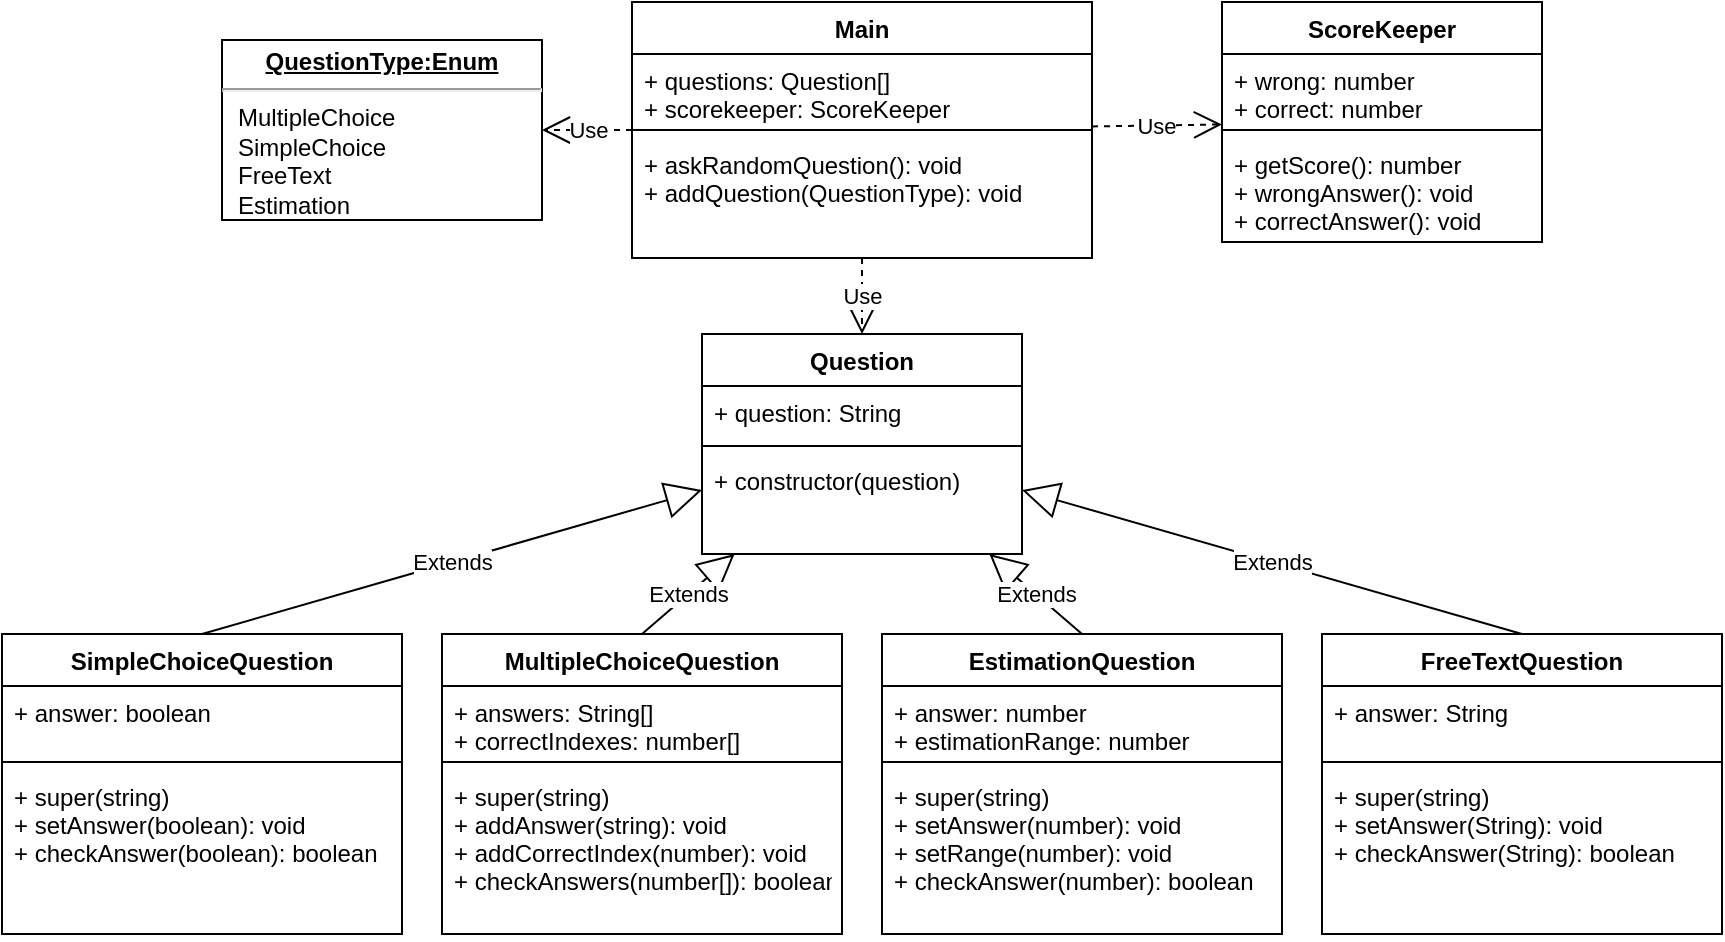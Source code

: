 <mxfile version="13.5.3" type="device"><diagram id="QiTbmqR6md21-e2GTGab" name="Page-1"><mxGraphModel dx="1422" dy="762" grid="1" gridSize="10" guides="1" tooltips="1" connect="1" arrows="1" fold="1" page="1" pageScale="1" pageWidth="827" pageHeight="1169" math="0" shadow="0"><root><mxCell id="0"/><mxCell id="1" parent="0"/><mxCell id="iUa_2lXoUjGUK1ZU6V5D-17" value="&lt;p style=&quot;margin: 0px ; margin-top: 4px ; text-align: center ; text-decoration: underline&quot;&gt;&lt;b&gt;QuestionType:Enum&lt;/b&gt;&lt;/p&gt;&lt;hr&gt;&lt;p style=&quot;margin: 0px ; margin-left: 8px&quot;&gt;MultipleChoice&lt;br&gt;SimpleChoice&lt;/p&gt;&lt;p style=&quot;margin: 0px ; margin-left: 8px&quot;&gt;FreeText&lt;/p&gt;&lt;p style=&quot;margin: 0px ; margin-left: 8px&quot;&gt;Estimation&lt;br&gt;&lt;br&gt;&lt;/p&gt;" style="verticalAlign=top;align=left;overflow=fill;fontSize=12;fontFamily=Helvetica;html=1;" vertex="1" parent="1"><mxGeometry x="130" y="33" width="160" height="90" as="geometry"/></mxCell><mxCell id="iUa_2lXoUjGUK1ZU6V5D-18" value="SimpleChoiceQuestion" style="swimlane;fontStyle=1;align=center;verticalAlign=top;childLayout=stackLayout;horizontal=1;startSize=26;horizontalStack=0;resizeParent=1;resizeParentMax=0;resizeLast=0;collapsible=1;marginBottom=0;" vertex="1" parent="1"><mxGeometry x="20" y="330" width="200" height="150" as="geometry"/></mxCell><mxCell id="iUa_2lXoUjGUK1ZU6V5D-19" value="+ answer: boolean" style="text;strokeColor=none;fillColor=none;align=left;verticalAlign=top;spacingLeft=4;spacingRight=4;overflow=hidden;rotatable=0;points=[[0,0.5],[1,0.5]];portConstraint=eastwest;" vertex="1" parent="iUa_2lXoUjGUK1ZU6V5D-18"><mxGeometry y="26" width="200" height="34" as="geometry"/></mxCell><mxCell id="iUa_2lXoUjGUK1ZU6V5D-20" value="" style="line;strokeWidth=1;fillColor=none;align=left;verticalAlign=middle;spacingTop=-1;spacingLeft=3;spacingRight=3;rotatable=0;labelPosition=right;points=[];portConstraint=eastwest;" vertex="1" parent="iUa_2lXoUjGUK1ZU6V5D-18"><mxGeometry y="60" width="200" height="8" as="geometry"/></mxCell><mxCell id="iUa_2lXoUjGUK1ZU6V5D-21" value="+ super(string)&#10;+ setAnswer(boolean): void&#10;+ checkAnswer(boolean): boolean" style="text;strokeColor=none;fillColor=none;align=left;verticalAlign=top;spacingLeft=4;spacingRight=4;overflow=hidden;rotatable=0;points=[[0,0.5],[1,0.5]];portConstraint=eastwest;" vertex="1" parent="iUa_2lXoUjGUK1ZU6V5D-18"><mxGeometry y="68" width="200" height="82" as="geometry"/></mxCell><mxCell id="iUa_2lXoUjGUK1ZU6V5D-13" value="MultipleChoiceQuestion" style="swimlane;fontStyle=1;align=center;verticalAlign=top;childLayout=stackLayout;horizontal=1;startSize=26;horizontalStack=0;resizeParent=1;resizeParentMax=0;resizeLast=0;collapsible=1;marginBottom=0;" vertex="1" parent="1"><mxGeometry x="240" y="330" width="200" height="150" as="geometry"/></mxCell><mxCell id="iUa_2lXoUjGUK1ZU6V5D-14" value="+ answers: String[]&#10;+ correctIndexes: number[]" style="text;strokeColor=none;fillColor=none;align=left;verticalAlign=top;spacingLeft=4;spacingRight=4;overflow=hidden;rotatable=0;points=[[0,0.5],[1,0.5]];portConstraint=eastwest;" vertex="1" parent="iUa_2lXoUjGUK1ZU6V5D-13"><mxGeometry y="26" width="200" height="34" as="geometry"/></mxCell><mxCell id="iUa_2lXoUjGUK1ZU6V5D-15" value="" style="line;strokeWidth=1;fillColor=none;align=left;verticalAlign=middle;spacingTop=-1;spacingLeft=3;spacingRight=3;rotatable=0;labelPosition=right;points=[];portConstraint=eastwest;" vertex="1" parent="iUa_2lXoUjGUK1ZU6V5D-13"><mxGeometry y="60" width="200" height="8" as="geometry"/></mxCell><mxCell id="iUa_2lXoUjGUK1ZU6V5D-16" value="+ super(string)&#10;+ addAnswer(string): void&#10;+ addCorrectIndex(number): void&#10;+ checkAnswers(number[]): boolean" style="text;strokeColor=none;fillColor=none;align=left;verticalAlign=top;spacingLeft=4;spacingRight=4;overflow=hidden;rotatable=0;points=[[0,0.5],[1,0.5]];portConstraint=eastwest;" vertex="1" parent="iUa_2lXoUjGUK1ZU6V5D-13"><mxGeometry y="68" width="200" height="82" as="geometry"/></mxCell><mxCell id="iUa_2lXoUjGUK1ZU6V5D-26" value="EstimationQuestion" style="swimlane;fontStyle=1;align=center;verticalAlign=top;childLayout=stackLayout;horizontal=1;startSize=26;horizontalStack=0;resizeParent=1;resizeParentMax=0;resizeLast=0;collapsible=1;marginBottom=0;" vertex="1" parent="1"><mxGeometry x="460" y="330" width="200" height="150" as="geometry"/></mxCell><mxCell id="iUa_2lXoUjGUK1ZU6V5D-33" value="Extends" style="endArrow=block;endSize=16;endFill=0;html=1;" edge="1" parent="iUa_2lXoUjGUK1ZU6V5D-26" target="iUa_2lXoUjGUK1ZU6V5D-5"><mxGeometry width="160" relative="1" as="geometry"><mxPoint x="100" as="sourcePoint"/><mxPoint x="260" as="targetPoint"/></mxGeometry></mxCell><mxCell id="iUa_2lXoUjGUK1ZU6V5D-27" value="+ answer: number&#10;+ estimationRange: number" style="text;strokeColor=none;fillColor=none;align=left;verticalAlign=top;spacingLeft=4;spacingRight=4;overflow=hidden;rotatable=0;points=[[0,0.5],[1,0.5]];portConstraint=eastwest;" vertex="1" parent="iUa_2lXoUjGUK1ZU6V5D-26"><mxGeometry y="26" width="200" height="34" as="geometry"/></mxCell><mxCell id="iUa_2lXoUjGUK1ZU6V5D-28" value="" style="line;strokeWidth=1;fillColor=none;align=left;verticalAlign=middle;spacingTop=-1;spacingLeft=3;spacingRight=3;rotatable=0;labelPosition=right;points=[];portConstraint=eastwest;" vertex="1" parent="iUa_2lXoUjGUK1ZU6V5D-26"><mxGeometry y="60" width="200" height="8" as="geometry"/></mxCell><mxCell id="iUa_2lXoUjGUK1ZU6V5D-29" value="+ super(string)&#10;+ setAnswer(number): void&#10;+ setRange(number): void&#10;+ checkAnswer(number): boolean" style="text;strokeColor=none;fillColor=none;align=left;verticalAlign=top;spacingLeft=4;spacingRight=4;overflow=hidden;rotatable=0;points=[[0,0.5],[1,0.5]];portConstraint=eastwest;" vertex="1" parent="iUa_2lXoUjGUK1ZU6V5D-26"><mxGeometry y="68" width="200" height="82" as="geometry"/></mxCell><mxCell id="iUa_2lXoUjGUK1ZU6V5D-22" value="FreeTextQuestion" style="swimlane;fontStyle=1;align=center;verticalAlign=top;childLayout=stackLayout;horizontal=1;startSize=26;horizontalStack=0;resizeParent=1;resizeParentMax=0;resizeLast=0;collapsible=1;marginBottom=0;" vertex="1" parent="1"><mxGeometry x="680" y="330" width="200" height="150" as="geometry"/></mxCell><mxCell id="iUa_2lXoUjGUK1ZU6V5D-23" value="+ answer: String" style="text;strokeColor=none;fillColor=none;align=left;verticalAlign=top;spacingLeft=4;spacingRight=4;overflow=hidden;rotatable=0;points=[[0,0.5],[1,0.5]];portConstraint=eastwest;" vertex="1" parent="iUa_2lXoUjGUK1ZU6V5D-22"><mxGeometry y="26" width="200" height="34" as="geometry"/></mxCell><mxCell id="iUa_2lXoUjGUK1ZU6V5D-24" value="" style="line;strokeWidth=1;fillColor=none;align=left;verticalAlign=middle;spacingTop=-1;spacingLeft=3;spacingRight=3;rotatable=0;labelPosition=right;points=[];portConstraint=eastwest;" vertex="1" parent="iUa_2lXoUjGUK1ZU6V5D-22"><mxGeometry y="60" width="200" height="8" as="geometry"/></mxCell><mxCell id="iUa_2lXoUjGUK1ZU6V5D-25" value="+ super(string)&#10;+ setAnswer(String): void&#10;+ checkAnswer(String): boolean" style="text;strokeColor=none;fillColor=none;align=left;verticalAlign=top;spacingLeft=4;spacingRight=4;overflow=hidden;rotatable=0;points=[[0,0.5],[1,0.5]];portConstraint=eastwest;" vertex="1" parent="iUa_2lXoUjGUK1ZU6V5D-22"><mxGeometry y="68" width="200" height="82" as="geometry"/></mxCell><mxCell id="iUa_2lXoUjGUK1ZU6V5D-1" value="Main" style="swimlane;fontStyle=1;align=center;verticalAlign=top;childLayout=stackLayout;horizontal=1;startSize=26;horizontalStack=0;resizeParent=1;resizeParentMax=0;resizeLast=0;collapsible=1;marginBottom=0;" vertex="1" parent="1"><mxGeometry x="335" y="14" width="230" height="128" as="geometry"/></mxCell><mxCell id="iUa_2lXoUjGUK1ZU6V5D-2" value="+ questions: Question[]&#10;+ scorekeeper: ScoreKeeper" style="text;strokeColor=none;fillColor=none;align=left;verticalAlign=top;spacingLeft=4;spacingRight=4;overflow=hidden;rotatable=0;points=[[0,0.5],[1,0.5]];portConstraint=eastwest;" vertex="1" parent="iUa_2lXoUjGUK1ZU6V5D-1"><mxGeometry y="26" width="230" height="34" as="geometry"/></mxCell><mxCell id="iUa_2lXoUjGUK1ZU6V5D-3" value="" style="line;strokeWidth=1;fillColor=none;align=left;verticalAlign=middle;spacingTop=-1;spacingLeft=3;spacingRight=3;rotatable=0;labelPosition=right;points=[];portConstraint=eastwest;" vertex="1" parent="iUa_2lXoUjGUK1ZU6V5D-1"><mxGeometry y="60" width="230" height="8" as="geometry"/></mxCell><mxCell id="iUa_2lXoUjGUK1ZU6V5D-4" value="+ askRandomQuestion(): void&#10;+ addQuestion(QuestionType): void" style="text;strokeColor=none;fillColor=none;align=left;verticalAlign=top;spacingLeft=4;spacingRight=4;overflow=hidden;rotatable=0;points=[[0,0.5],[1,0.5]];portConstraint=eastwest;" vertex="1" parent="iUa_2lXoUjGUK1ZU6V5D-1"><mxGeometry y="68" width="230" height="60" as="geometry"/></mxCell><mxCell id="iUa_2lXoUjGUK1ZU6V5D-9" value="ScoreKeeper" style="swimlane;fontStyle=1;align=center;verticalAlign=top;childLayout=stackLayout;horizontal=1;startSize=26;horizontalStack=0;resizeParent=1;resizeParentMax=0;resizeLast=0;collapsible=1;marginBottom=0;" vertex="1" parent="1"><mxGeometry x="630" y="14" width="160" height="120" as="geometry"/></mxCell><mxCell id="iUa_2lXoUjGUK1ZU6V5D-10" value="+ wrong: number&#10;+ correct: number" style="text;strokeColor=none;fillColor=none;align=left;verticalAlign=top;spacingLeft=4;spacingRight=4;overflow=hidden;rotatable=0;points=[[0,0.5],[1,0.5]];portConstraint=eastwest;" vertex="1" parent="iUa_2lXoUjGUK1ZU6V5D-9"><mxGeometry y="26" width="160" height="34" as="geometry"/></mxCell><mxCell id="iUa_2lXoUjGUK1ZU6V5D-11" value="" style="line;strokeWidth=1;fillColor=none;align=left;verticalAlign=middle;spacingTop=-1;spacingLeft=3;spacingRight=3;rotatable=0;labelPosition=right;points=[];portConstraint=eastwest;" vertex="1" parent="iUa_2lXoUjGUK1ZU6V5D-9"><mxGeometry y="60" width="160" height="8" as="geometry"/></mxCell><mxCell id="iUa_2lXoUjGUK1ZU6V5D-12" value="+ getScore(): number&#10;+ wrongAnswer(): void&#10;+ correctAnswer(): void" style="text;strokeColor=none;fillColor=none;align=left;verticalAlign=top;spacingLeft=4;spacingRight=4;overflow=hidden;rotatable=0;points=[[0,0.5],[1,0.5]];portConstraint=eastwest;" vertex="1" parent="iUa_2lXoUjGUK1ZU6V5D-9"><mxGeometry y="68" width="160" height="52" as="geometry"/></mxCell><mxCell id="iUa_2lXoUjGUK1ZU6V5D-30" value="Extends" style="endArrow=block;endSize=16;endFill=0;html=1;exitX=0.5;exitY=0;exitDx=0;exitDy=0;" edge="1" parent="1" source="iUa_2lXoUjGUK1ZU6V5D-18" target="iUa_2lXoUjGUK1ZU6V5D-5"><mxGeometry width="160" relative="1" as="geometry"><mxPoint x="110" y="210" as="sourcePoint"/><mxPoint x="270" y="210" as="targetPoint"/></mxGeometry></mxCell><mxCell id="iUa_2lXoUjGUK1ZU6V5D-31" value="Extends" style="endArrow=block;endSize=16;endFill=0;html=1;exitX=0.5;exitY=0;exitDx=0;exitDy=0;" edge="1" parent="1" source="iUa_2lXoUjGUK1ZU6V5D-13" target="iUa_2lXoUjGUK1ZU6V5D-5"><mxGeometry width="160" relative="1" as="geometry"><mxPoint x="130" y="340" as="sourcePoint"/><mxPoint x="380" y="275.606" as="targetPoint"/></mxGeometry></mxCell><mxCell id="iUa_2lXoUjGUK1ZU6V5D-5" value="Question" style="swimlane;fontStyle=1;align=center;verticalAlign=top;childLayout=stackLayout;horizontal=1;startSize=26;horizontalStack=0;resizeParent=1;resizeParentMax=0;resizeLast=0;collapsible=1;marginBottom=0;" vertex="1" parent="1"><mxGeometry x="370" y="180" width="160" height="110" as="geometry"/></mxCell><mxCell id="iUa_2lXoUjGUK1ZU6V5D-6" value="+ question: String" style="text;strokeColor=none;fillColor=none;align=left;verticalAlign=top;spacingLeft=4;spacingRight=4;overflow=hidden;rotatable=0;points=[[0,0.5],[1,0.5]];portConstraint=eastwest;" vertex="1" parent="iUa_2lXoUjGUK1ZU6V5D-5"><mxGeometry y="26" width="160" height="26" as="geometry"/></mxCell><mxCell id="iUa_2lXoUjGUK1ZU6V5D-7" value="" style="line;strokeWidth=1;fillColor=none;align=left;verticalAlign=middle;spacingTop=-1;spacingLeft=3;spacingRight=3;rotatable=0;labelPosition=right;points=[];portConstraint=eastwest;" vertex="1" parent="iUa_2lXoUjGUK1ZU6V5D-5"><mxGeometry y="52" width="160" height="8" as="geometry"/></mxCell><mxCell id="iUa_2lXoUjGUK1ZU6V5D-8" value="+ constructor(question)&#10;" style="text;strokeColor=none;fillColor=none;align=left;verticalAlign=top;spacingLeft=4;spacingRight=4;overflow=hidden;rotatable=0;points=[[0,0.5],[1,0.5]];portConstraint=eastwest;" vertex="1" parent="iUa_2lXoUjGUK1ZU6V5D-5"><mxGeometry y="60" width="160" height="50" as="geometry"/></mxCell><mxCell id="iUa_2lXoUjGUK1ZU6V5D-34" value="Extends" style="endArrow=block;endSize=16;endFill=0;html=1;exitX=0.5;exitY=0;exitDx=0;exitDy=0;" edge="1" parent="1" source="iUa_2lXoUjGUK1ZU6V5D-22" target="iUa_2lXoUjGUK1ZU6V5D-5"><mxGeometry width="160" relative="1" as="geometry"><mxPoint x="770" y="350" as="sourcePoint"/><mxPoint x="930" y="350" as="targetPoint"/></mxGeometry></mxCell><mxCell id="iUa_2lXoUjGUK1ZU6V5D-35" value="Use" style="endArrow=open;endSize=12;dashed=1;html=1;entryX=1;entryY=0.5;entryDx=0;entryDy=0;" edge="1" parent="1" source="iUa_2lXoUjGUK1ZU6V5D-1" target="iUa_2lXoUjGUK1ZU6V5D-17"><mxGeometry width="160" relative="1" as="geometry"><mxPoint x="280" y="180" as="sourcePoint"/><mxPoint x="120" y="180" as="targetPoint"/></mxGeometry></mxCell><mxCell id="iUa_2lXoUjGUK1ZU6V5D-36" value="Use" style="endArrow=open;endSize=12;dashed=1;html=1;" edge="1" parent="1" source="iUa_2lXoUjGUK1ZU6V5D-1" target="iUa_2lXoUjGUK1ZU6V5D-9"><mxGeometry width="160" relative="1" as="geometry"><mxPoint x="970" y="190" as="sourcePoint"/><mxPoint x="810" y="190" as="targetPoint"/></mxGeometry></mxCell><mxCell id="iUa_2lXoUjGUK1ZU6V5D-37" value="Use" style="endArrow=open;endSize=12;dashed=1;html=1;" edge="1" parent="1" source="iUa_2lXoUjGUK1ZU6V5D-1" target="iUa_2lXoUjGUK1ZU6V5D-5"><mxGeometry width="160" relative="1" as="geometry"><mxPoint x="220" y="190" as="sourcePoint"/><mxPoint x="380" y="190" as="targetPoint"/></mxGeometry></mxCell></root></mxGraphModel></diagram></mxfile>